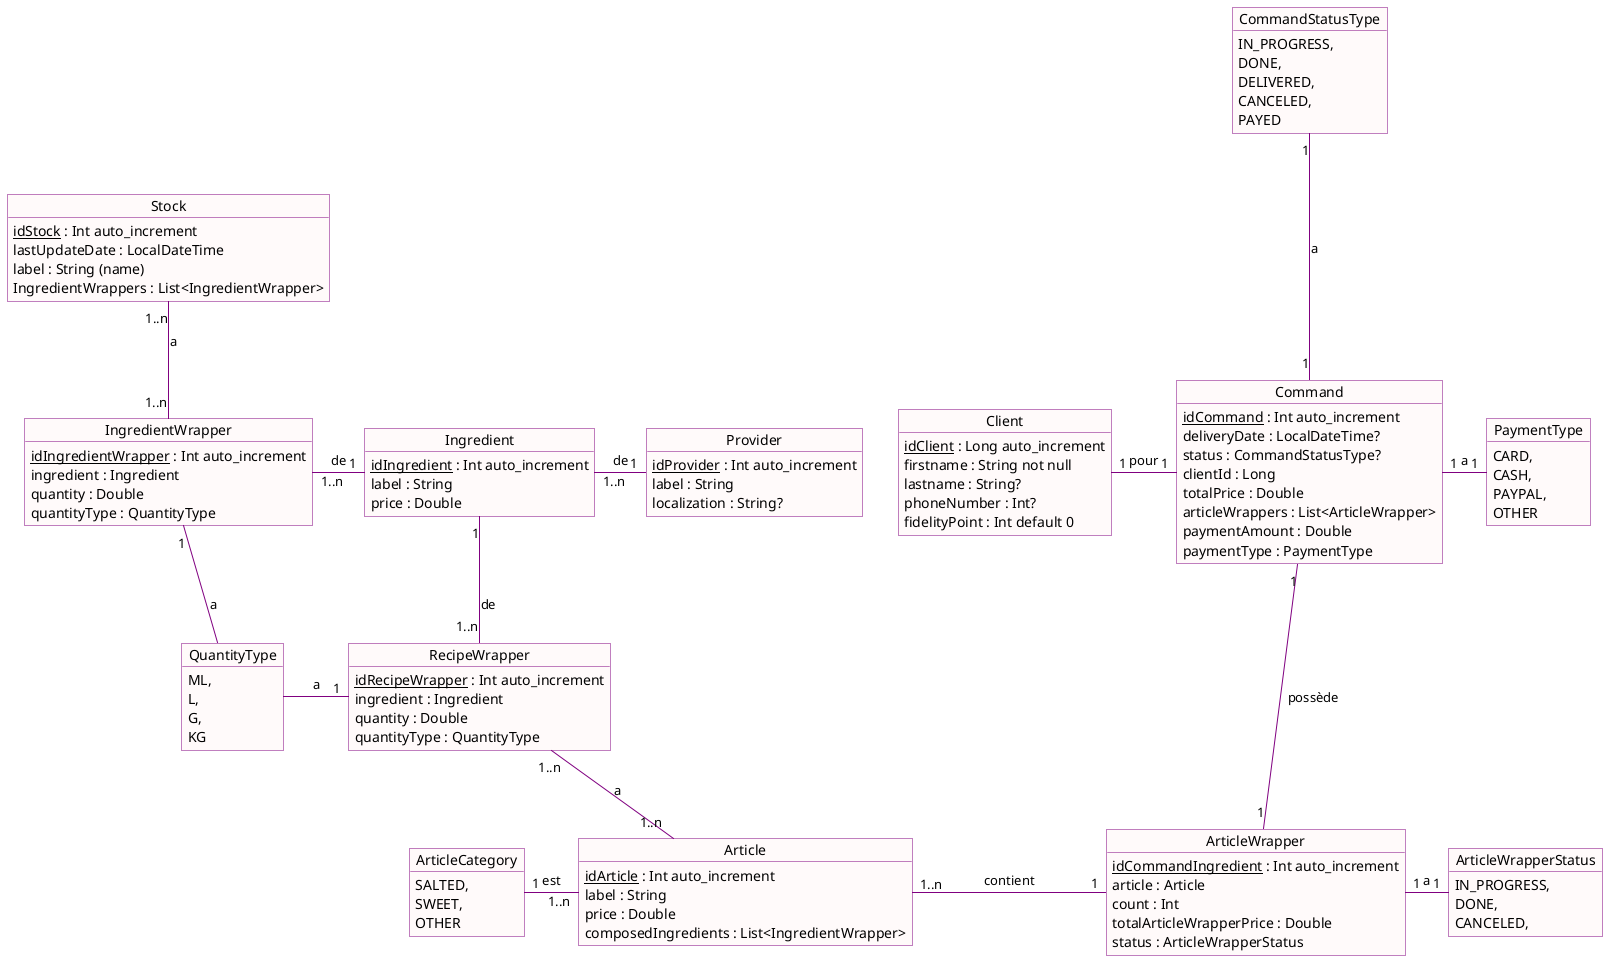 @startuml

skinparam object {
    BackgroundColor Snow
    BorderColor Purple
    ArrowColor Purple
}

object PaymentType{
    CARD,
    CASH,
    PAYPAL,
    OTHER
}

object Command{
    <u>idCommand</u> : Int auto_increment
    deliveryDate : LocalDateTime?
    status : CommandStatusType?
    clientId : Long
    totalPrice : Double
    articleWrappers : List<ArticleWrapper>
    paymentAmount : Double
    paymentType : PaymentType
}

object ArticleWrapper {
    <u>idCommandIngredient</u> : Int auto_increment
    article : Article
    count : Int
    totalArticleWrapperPrice : Double
    status : ArticleWrapperStatus
}

object Client{
    <u>idClient</u> : Long auto_increment
    firstname : String not null
    lastname : String?
    phoneNumber : Int?
    fidelityPoint : Int default 0
}

object ArticleWrapperStatus{
    IN_PROGRESS,
    DONE,
    CANCELED,
}

object CommandStatusType{
    IN_PROGRESS,
    DONE,
    DELIVERED,
    CANCELED,
    PAYED
}

object Article{
    <u>idArticle</u> : Int auto_increment
    label : String
    price : Double
    composedIngredients : List<IngredientWrapper>
}

object ArticleCategory {
    SALTED,
    SWEET,
    OTHER
}

object IngredientWrapper{
    <u>idIngredientWrapper</u> : Int auto_increment
    ingredient : Ingredient
    quantity : Double
    quantityType : QuantityType
}

object RecipeWrapper{
    <u>idRecipeWrapper</u> : Int auto_increment
    ingredient : Ingredient
    quantity : Double
    quantityType : QuantityType
}

object QuantityType {
    ML,
    L,
    G,
    KG
}

object Ingredient{
    <u>idIngredient</u> : Int auto_increment
    label : String
    price : Double
}

object Provider{
    <u>idProvider</u> : Int auto_increment
    label : String
    localization : String?
}

object Stock{
    <u>idStock</u> : Int auto_increment
    lastUpdateDate : LocalDateTime
    label : String (name)
    IngredientWrappers : List<IngredientWrapper>
}

Command "1" -right- "1" PaymentType : a
Command "1" --left- "1" Client : pour
Command "1" --down- "1" ArticleWrapper : possède
Command "1" --up- "1" CommandStatusType : a
ArticleWrapper "1" --right- "1" ArticleWrapperStatus : a
Article "1..n" -left- "1" ArticleCategory : est
Article "1..n" -right- "1" ArticleWrapper : contient
Ingredient "1..n" -right- "1" Provider : de
IngredientWrapper "1..n" -right- "1" Ingredient : de
IngredientWrapper "1..n" -up- "1..n" Stock : a
IngredientWrapper "1" -down- QuantityType : a
RecipeWrapper "1..n" -up- "1" Ingredient : de
RecipeWrapper "1..n" -down- "1..n" Article : a
RecipeWrapper "1" -left- QuantityType : a

@enduml

